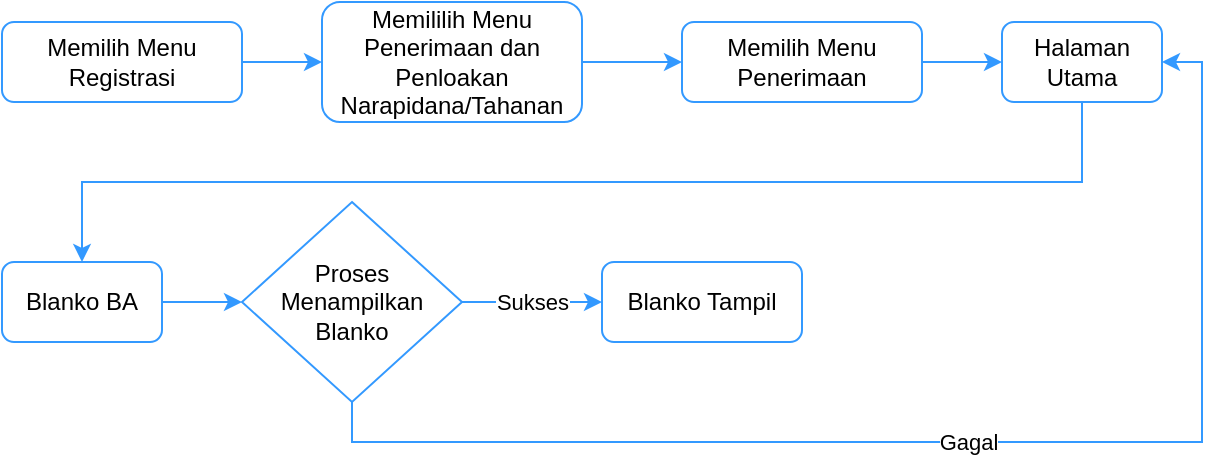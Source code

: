 <mxfile version="14.1.8" type="device"><diagram id="hxsUozy-BsPzHJY5lZl3" name="Page-1"><mxGraphModel dx="852" dy="486" grid="1" gridSize="10" guides="1" tooltips="1" connect="1" arrows="1" fold="1" page="1" pageScale="1" pageWidth="827" pageHeight="1169" math="0" shadow="0"><root><mxCell id="0"/><mxCell id="1" parent="0"/><mxCell id="9LbNv67WfAYEqdAEdFx3-1" style="edgeStyle=orthogonalEdgeStyle;rounded=0;orthogonalLoop=1;jettySize=auto;html=1;exitX=1;exitY=0.5;exitDx=0;exitDy=0;entryX=0;entryY=0.5;entryDx=0;entryDy=0;strokeColor=#3399FF;" edge="1" parent="1" source="9LbNv67WfAYEqdAEdFx3-2" target="9LbNv67WfAYEqdAEdFx3-4"><mxGeometry relative="1" as="geometry"/></mxCell><mxCell id="9LbNv67WfAYEqdAEdFx3-2" value="Memilih Menu Registrasi" style="rounded=1;whiteSpace=wrap;html=1;strokeColor=#3399FF;" vertex="1" parent="1"><mxGeometry y="10" width="120" height="40" as="geometry"/></mxCell><mxCell id="9LbNv67WfAYEqdAEdFx3-3" style="edgeStyle=orthogonalEdgeStyle;rounded=0;orthogonalLoop=1;jettySize=auto;html=1;exitX=1;exitY=0.5;exitDx=0;exitDy=0;strokeColor=#3399FF;" edge="1" parent="1" source="9LbNv67WfAYEqdAEdFx3-4" target="9LbNv67WfAYEqdAEdFx3-6"><mxGeometry relative="1" as="geometry"/></mxCell><mxCell id="9LbNv67WfAYEqdAEdFx3-4" value="Memililih Menu Penerimaan dan Penloakan Narapidana/Tahanan" style="rounded=1;whiteSpace=wrap;html=1;strokeColor=#3399FF;" vertex="1" parent="1"><mxGeometry x="160" width="130" height="60" as="geometry"/></mxCell><mxCell id="9LbNv67WfAYEqdAEdFx3-5" style="edgeStyle=orthogonalEdgeStyle;rounded=0;orthogonalLoop=1;jettySize=auto;html=1;exitX=1;exitY=0.5;exitDx=0;exitDy=0;strokeColor=#3399FF;" edge="1" parent="1" source="9LbNv67WfAYEqdAEdFx3-6" target="9LbNv67WfAYEqdAEdFx3-8"><mxGeometry relative="1" as="geometry"/></mxCell><mxCell id="9LbNv67WfAYEqdAEdFx3-6" value="Memilih Menu Penerimaan" style="rounded=1;whiteSpace=wrap;html=1;strokeColor=#3399FF;" vertex="1" parent="1"><mxGeometry x="340" y="10" width="120" height="40" as="geometry"/></mxCell><mxCell id="9LbNv67WfAYEqdAEdFx3-7" style="edgeStyle=orthogonalEdgeStyle;rounded=0;orthogonalLoop=1;jettySize=auto;html=1;exitX=0.5;exitY=1;exitDx=0;exitDy=0;entryX=0.5;entryY=0;entryDx=0;entryDy=0;strokeColor=#3399FF;" edge="1" parent="1" source="9LbNv67WfAYEqdAEdFx3-8" target="9LbNv67WfAYEqdAEdFx3-10"><mxGeometry relative="1" as="geometry"/></mxCell><mxCell id="9LbNv67WfAYEqdAEdFx3-8" value="Halaman Utama" style="rounded=1;whiteSpace=wrap;html=1;strokeColor=#3399FF;" vertex="1" parent="1"><mxGeometry x="500" y="10" width="80" height="40" as="geometry"/></mxCell><mxCell id="9LbNv67WfAYEqdAEdFx3-9" style="edgeStyle=orthogonalEdgeStyle;rounded=0;orthogonalLoop=1;jettySize=auto;html=1;exitX=1;exitY=0.5;exitDx=0;exitDy=0;entryX=0;entryY=0.5;entryDx=0;entryDy=0;strokeColor=#3399FF;" edge="1" parent="1" source="9LbNv67WfAYEqdAEdFx3-10" target="9LbNv67WfAYEqdAEdFx3-14"><mxGeometry relative="1" as="geometry"/></mxCell><mxCell id="9LbNv67WfAYEqdAEdFx3-10" value="Blanko BA" style="rounded=1;whiteSpace=wrap;html=1;strokeColor=#3399FF;" vertex="1" parent="1"><mxGeometry y="130" width="80" height="40" as="geometry"/></mxCell><mxCell id="9LbNv67WfAYEqdAEdFx3-11" value="Blanko Tampil" style="rounded=1;whiteSpace=wrap;html=1;strokeColor=#3399FF;" vertex="1" parent="1"><mxGeometry x="300" y="130" width="100" height="40" as="geometry"/></mxCell><mxCell id="9LbNv67WfAYEqdAEdFx3-12" value="Sukses" style="edgeStyle=orthogonalEdgeStyle;rounded=0;orthogonalLoop=1;jettySize=auto;html=1;exitX=1;exitY=0.5;exitDx=0;exitDy=0;entryX=0;entryY=0.5;entryDx=0;entryDy=0;strokeColor=#3399FF;" edge="1" parent="1" source="9LbNv67WfAYEqdAEdFx3-14" target="9LbNv67WfAYEqdAEdFx3-11"><mxGeometry relative="1" as="geometry"/></mxCell><mxCell id="9LbNv67WfAYEqdAEdFx3-13" value="Gagal" style="edgeStyle=orthogonalEdgeStyle;rounded=0;orthogonalLoop=1;jettySize=auto;html=1;exitX=0.5;exitY=1;exitDx=0;exitDy=0;entryX=1;entryY=0.5;entryDx=0;entryDy=0;strokeColor=#3399FF;" edge="1" parent="1" source="9LbNv67WfAYEqdAEdFx3-14" target="9LbNv67WfAYEqdAEdFx3-8"><mxGeometry relative="1" as="geometry"/></mxCell><mxCell id="9LbNv67WfAYEqdAEdFx3-14" value="Proses&lt;br&gt;Menampilkan&lt;br&gt;Blanko" style="rhombus;whiteSpace=wrap;html=1;strokeColor=#3399FF;" vertex="1" parent="1"><mxGeometry x="120" y="100" width="110" height="100" as="geometry"/></mxCell></root></mxGraphModel></diagram></mxfile>